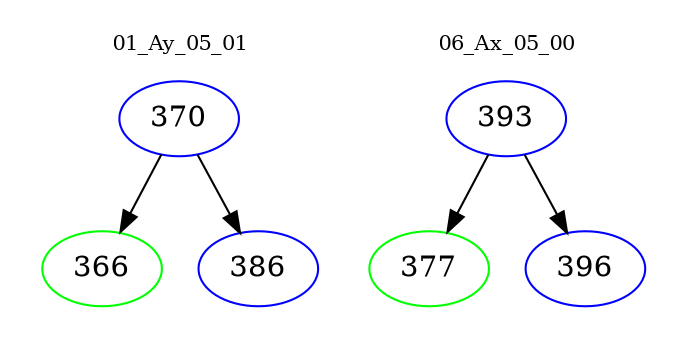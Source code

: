 digraph{
subgraph cluster_0 {
color = white
label = "01_Ay_05_01";
fontsize=10;
T0_370 [label="370", color="blue"]
T0_370 -> T0_366 [color="black"]
T0_366 [label="366", color="green"]
T0_370 -> T0_386 [color="black"]
T0_386 [label="386", color="blue"]
}
subgraph cluster_1 {
color = white
label = "06_Ax_05_00";
fontsize=10;
T1_393 [label="393", color="blue"]
T1_393 -> T1_377 [color="black"]
T1_377 [label="377", color="green"]
T1_393 -> T1_396 [color="black"]
T1_396 [label="396", color="blue"]
}
}
